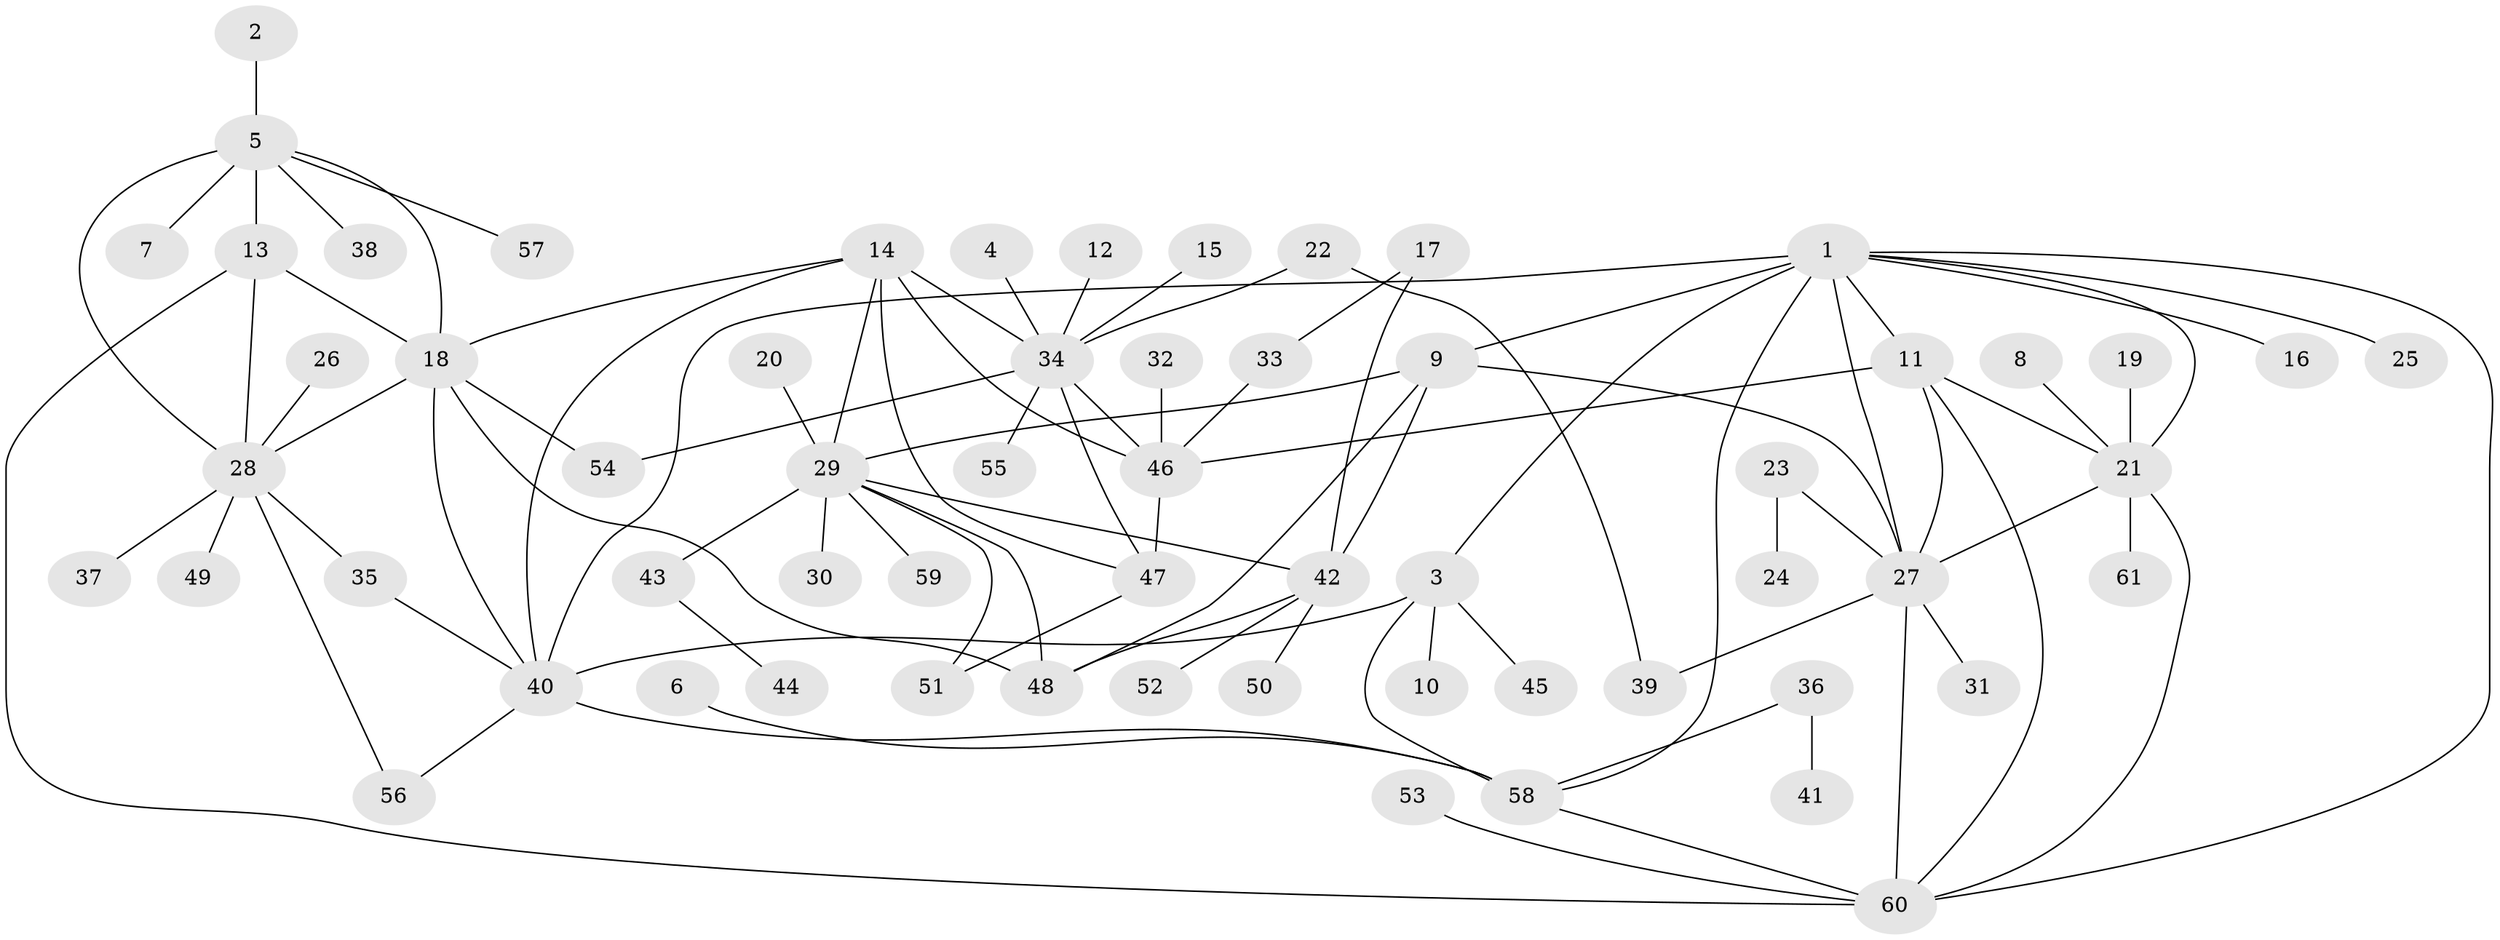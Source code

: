 // original degree distribution, {7: 0.04950495049504951, 8: 0.0297029702970297, 11: 0.019801980198019802, 4: 0.009900990099009901, 6: 0.0594059405940594, 9: 0.04950495049504951, 5: 0.019801980198019802, 10: 0.009900990099009901, 1: 0.5643564356435643, 3: 0.04950495049504951, 2: 0.13861386138613863}
// Generated by graph-tools (version 1.1) at 2025/37/03/04/25 23:37:38]
// undirected, 61 vertices, 91 edges
graph export_dot {
  node [color=gray90,style=filled];
  1;
  2;
  3;
  4;
  5;
  6;
  7;
  8;
  9;
  10;
  11;
  12;
  13;
  14;
  15;
  16;
  17;
  18;
  19;
  20;
  21;
  22;
  23;
  24;
  25;
  26;
  27;
  28;
  29;
  30;
  31;
  32;
  33;
  34;
  35;
  36;
  37;
  38;
  39;
  40;
  41;
  42;
  43;
  44;
  45;
  46;
  47;
  48;
  49;
  50;
  51;
  52;
  53;
  54;
  55;
  56;
  57;
  58;
  59;
  60;
  61;
  1 -- 3 [weight=2.0];
  1 -- 9 [weight=1.0];
  1 -- 11 [weight=1.0];
  1 -- 16 [weight=1.0];
  1 -- 21 [weight=1.0];
  1 -- 25 [weight=1.0];
  1 -- 27 [weight=1.0];
  1 -- 40 [weight=1.0];
  1 -- 58 [weight=1.0];
  1 -- 60 [weight=1.0];
  2 -- 5 [weight=1.0];
  3 -- 10 [weight=1.0];
  3 -- 40 [weight=2.0];
  3 -- 45 [weight=1.0];
  3 -- 58 [weight=2.0];
  4 -- 34 [weight=1.0];
  5 -- 7 [weight=1.0];
  5 -- 13 [weight=1.0];
  5 -- 18 [weight=1.0];
  5 -- 28 [weight=2.0];
  5 -- 38 [weight=1.0];
  5 -- 57 [weight=1.0];
  6 -- 58 [weight=1.0];
  8 -- 21 [weight=1.0];
  9 -- 27 [weight=1.0];
  9 -- 29 [weight=2.0];
  9 -- 42 [weight=2.0];
  9 -- 48 [weight=2.0];
  11 -- 21 [weight=1.0];
  11 -- 27 [weight=1.0];
  11 -- 46 [weight=1.0];
  11 -- 60 [weight=1.0];
  12 -- 34 [weight=1.0];
  13 -- 18 [weight=1.0];
  13 -- 28 [weight=2.0];
  13 -- 60 [weight=1.0];
  14 -- 18 [weight=1.0];
  14 -- 29 [weight=1.0];
  14 -- 34 [weight=2.0];
  14 -- 40 [weight=1.0];
  14 -- 46 [weight=2.0];
  14 -- 47 [weight=2.0];
  15 -- 34 [weight=1.0];
  17 -- 33 [weight=1.0];
  17 -- 42 [weight=1.0];
  18 -- 28 [weight=2.0];
  18 -- 40 [weight=1.0];
  18 -- 48 [weight=1.0];
  18 -- 54 [weight=1.0];
  19 -- 21 [weight=1.0];
  20 -- 29 [weight=1.0];
  21 -- 27 [weight=1.0];
  21 -- 60 [weight=1.0];
  21 -- 61 [weight=1.0];
  22 -- 34 [weight=1.0];
  22 -- 39 [weight=1.0];
  23 -- 24 [weight=1.0];
  23 -- 27 [weight=1.0];
  26 -- 28 [weight=1.0];
  27 -- 31 [weight=1.0];
  27 -- 39 [weight=1.0];
  27 -- 60 [weight=1.0];
  28 -- 35 [weight=1.0];
  28 -- 37 [weight=1.0];
  28 -- 49 [weight=1.0];
  28 -- 56 [weight=1.0];
  29 -- 30 [weight=1.0];
  29 -- 42 [weight=1.0];
  29 -- 43 [weight=1.0];
  29 -- 48 [weight=1.0];
  29 -- 51 [weight=1.0];
  29 -- 59 [weight=1.0];
  32 -- 46 [weight=1.0];
  33 -- 46 [weight=1.0];
  34 -- 46 [weight=1.0];
  34 -- 47 [weight=1.0];
  34 -- 54 [weight=1.0];
  34 -- 55 [weight=1.0];
  35 -- 40 [weight=1.0];
  36 -- 41 [weight=1.0];
  36 -- 58 [weight=1.0];
  40 -- 56 [weight=1.0];
  40 -- 58 [weight=1.0];
  42 -- 48 [weight=1.0];
  42 -- 50 [weight=1.0];
  42 -- 52 [weight=1.0];
  43 -- 44 [weight=1.0];
  46 -- 47 [weight=1.0];
  47 -- 51 [weight=1.0];
  53 -- 60 [weight=1.0];
  58 -- 60 [weight=1.0];
}
